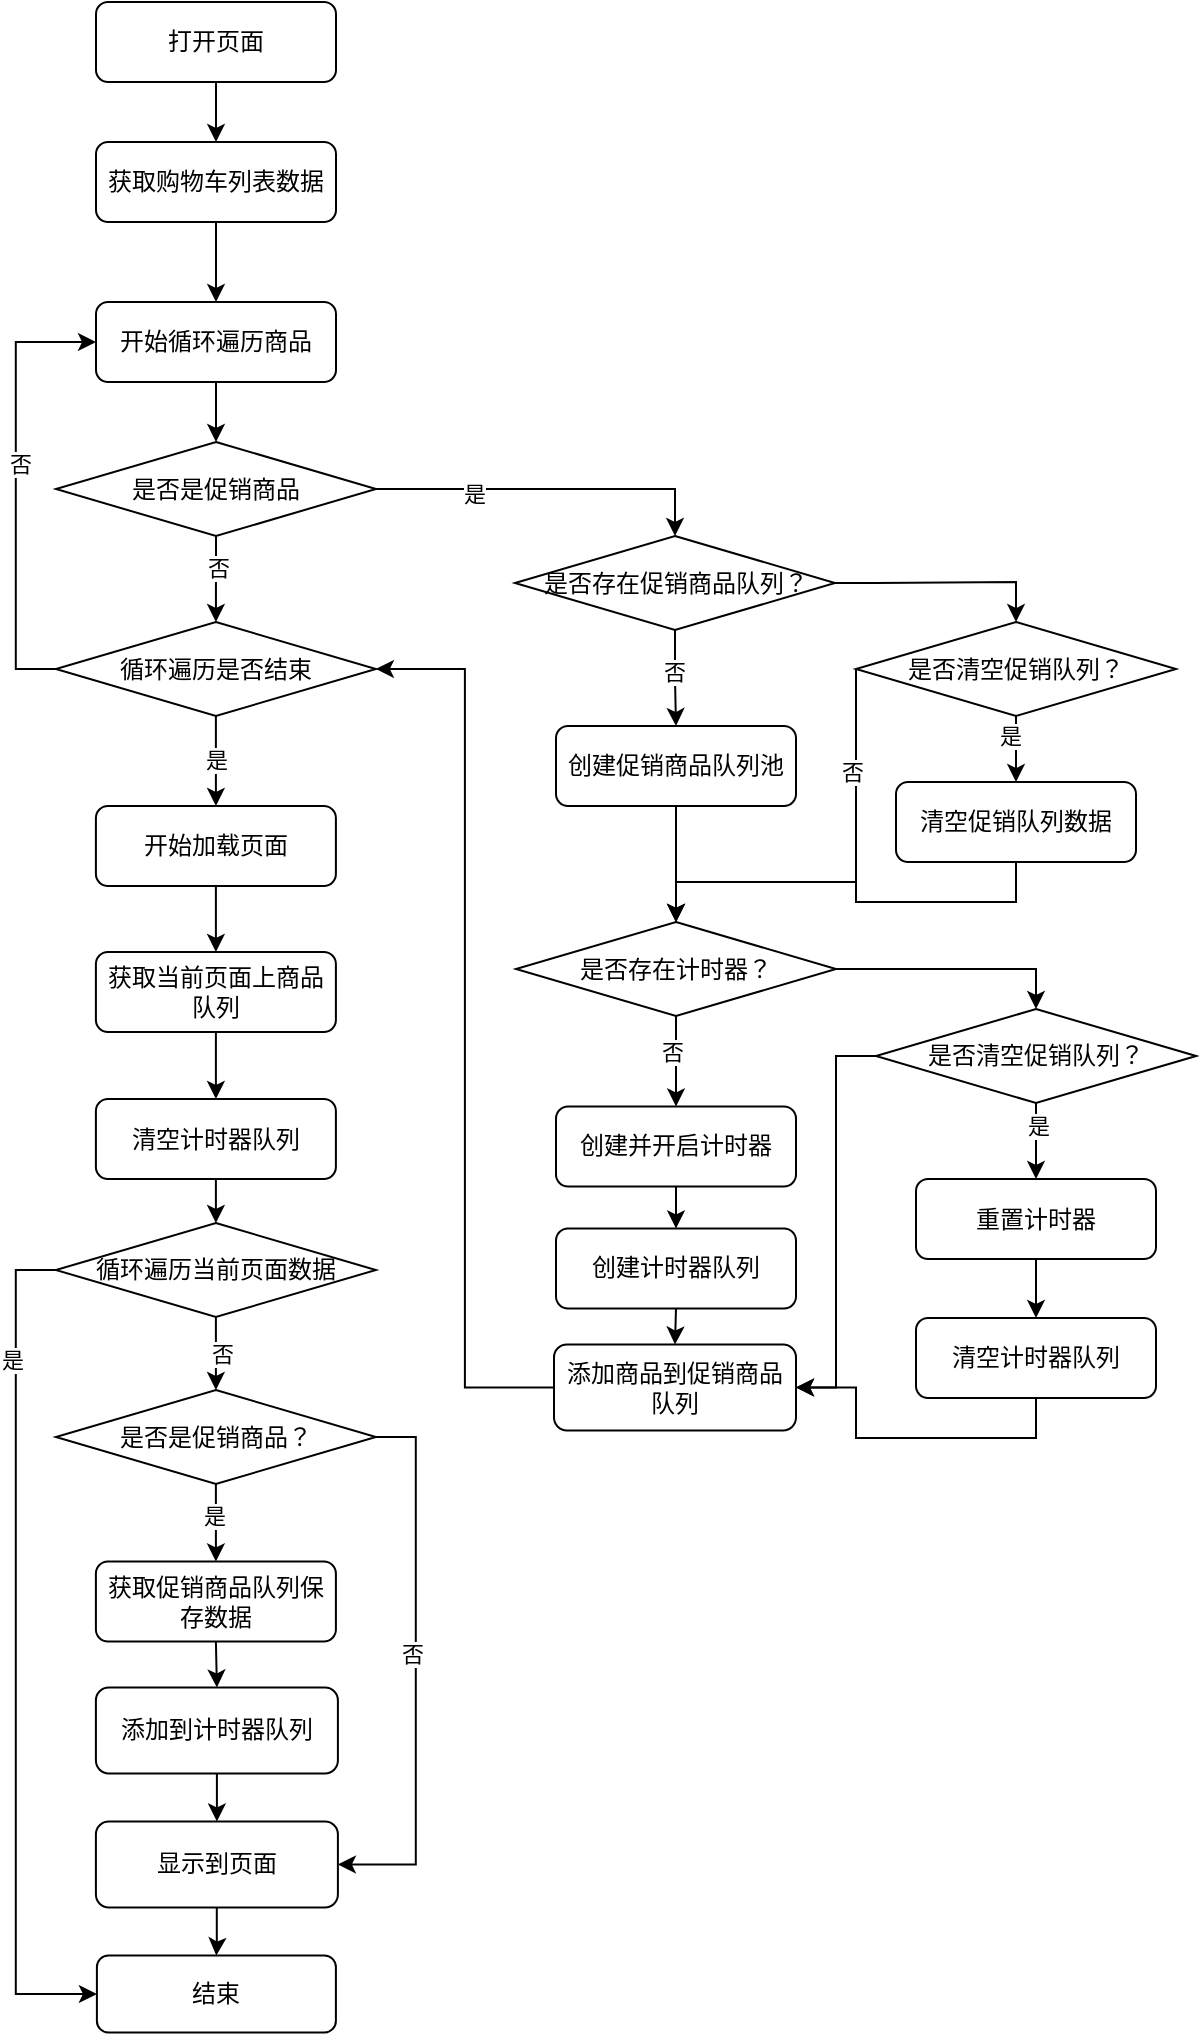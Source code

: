 <mxfile version="24.8.3">
  <diagram name="第 1 页" id="R6g4_k_lo_HqXa_tKg9e">
    <mxGraphModel dx="1242" dy="1925" grid="1" gridSize="10" guides="1" tooltips="1" connect="1" arrows="1" fold="1" page="1" pageScale="1" pageWidth="827" pageHeight="1169" math="0" shadow="0">
      <root>
        <mxCell id="0" />
        <mxCell id="1" parent="0" />
        <mxCell id="FPhpKPtuI8EvFTrIbxDG-2" style="edgeStyle=orthogonalEdgeStyle;rounded=0;orthogonalLoop=1;jettySize=auto;html=1;exitX=0.5;exitY=1;exitDx=0;exitDy=0;entryX=0.5;entryY=0;entryDx=0;entryDy=0;" parent="1" source="IqsxcXfb04PyP9Ou5wMe-1" target="FPhpKPtuI8EvFTrIbxDG-1" edge="1">
          <mxGeometry relative="1" as="geometry" />
        </mxCell>
        <mxCell id="IqsxcXfb04PyP9Ou5wMe-1" value="打开页面" style="rounded=1;whiteSpace=wrap;html=1;" parent="1" vertex="1">
          <mxGeometry x="320" y="-210" width="120" height="40" as="geometry" />
        </mxCell>
        <mxCell id="hnkRWAMvvyc26GEdg2sQ-3" style="edgeStyle=orthogonalEdgeStyle;rounded=0;orthogonalLoop=1;jettySize=auto;html=1;exitX=0.5;exitY=1;exitDx=0;exitDy=0;entryX=0.5;entryY=0;entryDx=0;entryDy=0;" edge="1" parent="1" source="IqsxcXfb04PyP9Ou5wMe-4" target="hnkRWAMvvyc26GEdg2sQ-1">
          <mxGeometry relative="1" as="geometry" />
        </mxCell>
        <mxCell id="IqsxcXfb04PyP9Ou5wMe-4" value="开始循环遍历商品" style="rounded=1;whiteSpace=wrap;html=1;" parent="1" vertex="1">
          <mxGeometry x="320" y="-60" width="120" height="40" as="geometry" />
        </mxCell>
        <mxCell id="hnkRWAMvvyc26GEdg2sQ-66" style="edgeStyle=orthogonalEdgeStyle;rounded=0;orthogonalLoop=1;jettySize=auto;html=1;exitX=0;exitY=0.5;exitDx=0;exitDy=0;entryX=1;entryY=0.5;entryDx=0;entryDy=0;" edge="1" parent="1" source="IqsxcXfb04PyP9Ou5wMe-25" target="FPhpKPtuI8EvFTrIbxDG-35">
          <mxGeometry relative="1" as="geometry" />
        </mxCell>
        <mxCell id="IqsxcXfb04PyP9Ou5wMe-25" value="添加商品到促销商品队列" style="rounded=1;whiteSpace=wrap;html=1;" parent="1" vertex="1">
          <mxGeometry x="549" y="461.25" width="121" height="43" as="geometry" />
        </mxCell>
        <mxCell id="FPhpKPtuI8EvFTrIbxDG-58" style="edgeStyle=orthogonalEdgeStyle;rounded=0;orthogonalLoop=1;jettySize=auto;html=1;exitX=0.5;exitY=1;exitDx=0;exitDy=0;" parent="1" source="IqsxcXfb04PyP9Ou5wMe-28" target="FPhpKPtuI8EvFTrIbxDG-57" edge="1">
          <mxGeometry relative="1" as="geometry" />
        </mxCell>
        <mxCell id="IqsxcXfb04PyP9Ou5wMe-28" value="重置计时器" style="rounded=1;whiteSpace=wrap;html=1;" parent="1" vertex="1">
          <mxGeometry x="730" y="378.5" width="120" height="40" as="geometry" />
        </mxCell>
        <mxCell id="hnkRWAMvvyc26GEdg2sQ-2" style="edgeStyle=orthogonalEdgeStyle;rounded=0;orthogonalLoop=1;jettySize=auto;html=1;exitX=0.5;exitY=1;exitDx=0;exitDy=0;" edge="1" parent="1" source="FPhpKPtuI8EvFTrIbxDG-1" target="IqsxcXfb04PyP9Ou5wMe-4">
          <mxGeometry relative="1" as="geometry" />
        </mxCell>
        <mxCell id="FPhpKPtuI8EvFTrIbxDG-1" value="获取购物车列表数据" style="rounded=1;whiteSpace=wrap;html=1;" parent="1" vertex="1">
          <mxGeometry x="320" y="-140" width="120" height="40" as="geometry" />
        </mxCell>
        <mxCell id="hnkRWAMvvyc26GEdg2sQ-38" style="edgeStyle=orthogonalEdgeStyle;rounded=0;orthogonalLoop=1;jettySize=auto;html=1;exitX=0.5;exitY=1;exitDx=0;exitDy=0;entryX=0.5;entryY=0;entryDx=0;entryDy=0;" edge="1" parent="1" source="FPhpKPtuI8EvFTrIbxDG-7" target="hnkRWAMvvyc26GEdg2sQ-37">
          <mxGeometry relative="1" as="geometry" />
        </mxCell>
        <mxCell id="hnkRWAMvvyc26GEdg2sQ-39" value="否" style="edgeLabel;html=1;align=center;verticalAlign=middle;resizable=0;points=[];" vertex="1" connectable="0" parent="hnkRWAMvvyc26GEdg2sQ-38">
          <mxGeometry x="-0.161" y="-1" relative="1" as="geometry">
            <mxPoint as="offset" />
          </mxGeometry>
        </mxCell>
        <mxCell id="hnkRWAMvvyc26GEdg2sQ-76" style="edgeStyle=orthogonalEdgeStyle;rounded=0;orthogonalLoop=1;jettySize=auto;html=1;exitX=1;exitY=0.5;exitDx=0;exitDy=0;entryX=0.5;entryY=0;entryDx=0;entryDy=0;" edge="1" parent="1" source="FPhpKPtuI8EvFTrIbxDG-7" target="hnkRWAMvvyc26GEdg2sQ-75">
          <mxGeometry relative="1" as="geometry" />
        </mxCell>
        <mxCell id="FPhpKPtuI8EvFTrIbxDG-7" value="是否存在促销商品队列？" style="rhombus;whiteSpace=wrap;html=1;" parent="1" vertex="1">
          <mxGeometry x="529.5" y="57" width="160" height="47" as="geometry" />
        </mxCell>
        <mxCell id="FPhpKPtuI8EvFTrIbxDG-21" style="edgeStyle=orthogonalEdgeStyle;rounded=0;orthogonalLoop=1;jettySize=auto;html=1;exitX=0.5;exitY=1;exitDx=0;exitDy=0;entryX=0.5;entryY=0;entryDx=0;entryDy=0;" parent="1" source="FPhpKPtuI8EvFTrIbxDG-8" target="FPhpKPtuI8EvFTrIbxDG-18" edge="1">
          <mxGeometry relative="1" as="geometry" />
        </mxCell>
        <mxCell id="FPhpKPtuI8EvFTrIbxDG-22" value="否" style="edgeLabel;html=1;align=center;verticalAlign=middle;resizable=0;points=[];" parent="FPhpKPtuI8EvFTrIbxDG-21" vertex="1" connectable="0">
          <mxGeometry x="-0.209" y="-2" relative="1" as="geometry">
            <mxPoint as="offset" />
          </mxGeometry>
        </mxCell>
        <mxCell id="hnkRWAMvvyc26GEdg2sQ-87" style="edgeStyle=orthogonalEdgeStyle;rounded=0;orthogonalLoop=1;jettySize=auto;html=1;exitX=1;exitY=0.5;exitDx=0;exitDy=0;entryX=0.5;entryY=0;entryDx=0;entryDy=0;" edge="1" parent="1" source="FPhpKPtuI8EvFTrIbxDG-8" target="hnkRWAMvvyc26GEdg2sQ-86">
          <mxGeometry relative="1" as="geometry" />
        </mxCell>
        <mxCell id="FPhpKPtuI8EvFTrIbxDG-8" value="是否存在计时器？" style="rhombus;whiteSpace=wrap;html=1;" parent="1" vertex="1">
          <mxGeometry x="530" y="250" width="160" height="47" as="geometry" />
        </mxCell>
        <mxCell id="hnkRWAMvvyc26GEdg2sQ-70" style="edgeStyle=orthogonalEdgeStyle;rounded=0;orthogonalLoop=1;jettySize=auto;html=1;exitX=0.5;exitY=1;exitDx=0;exitDy=0;" edge="1" parent="1" source="FPhpKPtuI8EvFTrIbxDG-18" target="hnkRWAMvvyc26GEdg2sQ-67">
          <mxGeometry relative="1" as="geometry" />
        </mxCell>
        <mxCell id="FPhpKPtuI8EvFTrIbxDG-18" value="创建并开启计时器" style="rounded=1;whiteSpace=wrap;html=1;" parent="1" vertex="1">
          <mxGeometry x="550" y="342.25" width="120" height="40" as="geometry" />
        </mxCell>
        <mxCell id="FPhpKPtuI8EvFTrIbxDG-72" style="edgeStyle=orthogonalEdgeStyle;rounded=0;orthogonalLoop=1;jettySize=auto;html=1;exitX=0.5;exitY=1;exitDx=0;exitDy=0;entryX=0.5;entryY=0;entryDx=0;entryDy=0;" parent="1" source="FPhpKPtuI8EvFTrIbxDG-35" target="FPhpKPtuI8EvFTrIbxDG-46" edge="1">
          <mxGeometry relative="1" as="geometry" />
        </mxCell>
        <mxCell id="FPhpKPtuI8EvFTrIbxDG-73" value="是" style="edgeLabel;html=1;align=center;verticalAlign=middle;resizable=0;points=[];" parent="FPhpKPtuI8EvFTrIbxDG-72" vertex="1" connectable="0">
          <mxGeometry x="-0.023" relative="1" as="geometry">
            <mxPoint as="offset" />
          </mxGeometry>
        </mxCell>
        <mxCell id="hnkRWAMvvyc26GEdg2sQ-64" style="edgeStyle=orthogonalEdgeStyle;rounded=0;orthogonalLoop=1;jettySize=auto;html=1;exitX=0;exitY=0.5;exitDx=0;exitDy=0;entryX=0;entryY=0.5;entryDx=0;entryDy=0;" edge="1" parent="1" source="FPhpKPtuI8EvFTrIbxDG-35" target="IqsxcXfb04PyP9Ou5wMe-4">
          <mxGeometry relative="1" as="geometry" />
        </mxCell>
        <mxCell id="hnkRWAMvvyc26GEdg2sQ-65" value="否" style="edgeLabel;html=1;align=center;verticalAlign=middle;resizable=0;points=[];" vertex="1" connectable="0" parent="hnkRWAMvvyc26GEdg2sQ-64">
          <mxGeometry x="0.096" y="-2" relative="1" as="geometry">
            <mxPoint as="offset" />
          </mxGeometry>
        </mxCell>
        <mxCell id="FPhpKPtuI8EvFTrIbxDG-35" value="循环遍历是否结束" style="rhombus;whiteSpace=wrap;html=1;" parent="1" vertex="1">
          <mxGeometry x="299.95" y="100" width="160" height="47" as="geometry" />
        </mxCell>
        <mxCell id="FPhpKPtuI8EvFTrIbxDG-51" style="edgeStyle=orthogonalEdgeStyle;rounded=0;orthogonalLoop=1;jettySize=auto;html=1;exitX=0.5;exitY=1;exitDx=0;exitDy=0;entryX=0.5;entryY=0;entryDx=0;entryDy=0;" parent="1" source="FPhpKPtuI8EvFTrIbxDG-46" target="FPhpKPtuI8EvFTrIbxDG-50" edge="1">
          <mxGeometry relative="1" as="geometry" />
        </mxCell>
        <mxCell id="FPhpKPtuI8EvFTrIbxDG-46" value="开始加载页面" style="rounded=1;whiteSpace=wrap;html=1;" parent="1" vertex="1">
          <mxGeometry x="319.95" y="192" width="120" height="40" as="geometry" />
        </mxCell>
        <mxCell id="FPhpKPtuI8EvFTrIbxDG-61" style="edgeStyle=orthogonalEdgeStyle;rounded=0;orthogonalLoop=1;jettySize=auto;html=1;exitX=0.5;exitY=1;exitDx=0;exitDy=0;entryX=0.5;entryY=0;entryDx=0;entryDy=0;" parent="1" source="FPhpKPtuI8EvFTrIbxDG-50" target="FPhpKPtuI8EvFTrIbxDG-60" edge="1">
          <mxGeometry relative="1" as="geometry" />
        </mxCell>
        <mxCell id="FPhpKPtuI8EvFTrIbxDG-50" value="获取当前页面上商品队列" style="rounded=1;whiteSpace=wrap;html=1;" parent="1" vertex="1">
          <mxGeometry x="319.95" y="265" width="120" height="40" as="geometry" />
        </mxCell>
        <mxCell id="FPhpKPtuI8EvFTrIbxDG-55" style="edgeStyle=orthogonalEdgeStyle;rounded=0;orthogonalLoop=1;jettySize=auto;html=1;exitX=0.5;exitY=1;exitDx=0;exitDy=0;entryX=0.5;entryY=0;entryDx=0;entryDy=0;" parent="1" source="FPhpKPtuI8EvFTrIbxDG-52" target="FPhpKPtuI8EvFTrIbxDG-54" edge="1">
          <mxGeometry relative="1" as="geometry" />
        </mxCell>
        <mxCell id="hnkRWAMvvyc26GEdg2sQ-35" value="是" style="edgeLabel;html=1;align=center;verticalAlign=middle;resizable=0;points=[];" vertex="1" connectable="0" parent="FPhpKPtuI8EvFTrIbxDG-55">
          <mxGeometry x="-0.17" y="-1" relative="1" as="geometry">
            <mxPoint as="offset" />
          </mxGeometry>
        </mxCell>
        <mxCell id="FPhpKPtuI8EvFTrIbxDG-68" style="edgeStyle=orthogonalEdgeStyle;rounded=0;orthogonalLoop=1;jettySize=auto;html=1;exitX=1;exitY=0.5;exitDx=0;exitDy=0;entryX=1;entryY=0.5;entryDx=0;entryDy=0;" parent="1" source="FPhpKPtuI8EvFTrIbxDG-52" target="FPhpKPtuI8EvFTrIbxDG-65" edge="1">
          <mxGeometry relative="1" as="geometry" />
        </mxCell>
        <mxCell id="FPhpKPtuI8EvFTrIbxDG-69" value="否" style="edgeLabel;html=1;align=center;verticalAlign=middle;resizable=0;points=[];" parent="FPhpKPtuI8EvFTrIbxDG-68" vertex="1" connectable="0">
          <mxGeometry x="-0.062" y="-2" relative="1" as="geometry">
            <mxPoint as="offset" />
          </mxGeometry>
        </mxCell>
        <mxCell id="FPhpKPtuI8EvFTrIbxDG-52" value="是否是促销商品？" style="rhombus;whiteSpace=wrap;html=1;" parent="1" vertex="1">
          <mxGeometry x="299.95" y="484" width="160" height="47" as="geometry" />
        </mxCell>
        <mxCell id="FPhpKPtuI8EvFTrIbxDG-63" style="edgeStyle=orthogonalEdgeStyle;rounded=0;orthogonalLoop=1;jettySize=auto;html=1;exitX=0.5;exitY=1;exitDx=0;exitDy=0;entryX=0.5;entryY=0;entryDx=0;entryDy=0;" parent="1" source="FPhpKPtuI8EvFTrIbxDG-54" target="FPhpKPtuI8EvFTrIbxDG-56" edge="1">
          <mxGeometry relative="1" as="geometry" />
        </mxCell>
        <mxCell id="FPhpKPtuI8EvFTrIbxDG-54" value="获取促销商品队列保存数据" style="rounded=1;whiteSpace=wrap;html=1;" parent="1" vertex="1">
          <mxGeometry x="319.95" y="569.75" width="120" height="40" as="geometry" />
        </mxCell>
        <mxCell id="FPhpKPtuI8EvFTrIbxDG-66" style="edgeStyle=orthogonalEdgeStyle;rounded=0;orthogonalLoop=1;jettySize=auto;html=1;exitX=0.5;exitY=1;exitDx=0;exitDy=0;entryX=0.5;entryY=0;entryDx=0;entryDy=0;" parent="1" source="FPhpKPtuI8EvFTrIbxDG-56" target="FPhpKPtuI8EvFTrIbxDG-65" edge="1">
          <mxGeometry relative="1" as="geometry" />
        </mxCell>
        <mxCell id="FPhpKPtuI8EvFTrIbxDG-56" value="&lt;div&gt;添加到计时器队列&lt;/div&gt;" style="rounded=1;whiteSpace=wrap;html=1;" parent="1" vertex="1">
          <mxGeometry x="319.95" y="632.75" width="121" height="43" as="geometry" />
        </mxCell>
        <mxCell id="FPhpKPtuI8EvFTrIbxDG-59" style="edgeStyle=orthogonalEdgeStyle;rounded=0;orthogonalLoop=1;jettySize=auto;html=1;exitX=0.5;exitY=1;exitDx=0;exitDy=0;entryX=1;entryY=0.5;entryDx=0;entryDy=0;" parent="1" source="FPhpKPtuI8EvFTrIbxDG-57" target="IqsxcXfb04PyP9Ou5wMe-25" edge="1">
          <mxGeometry relative="1" as="geometry" />
        </mxCell>
        <mxCell id="FPhpKPtuI8EvFTrIbxDG-57" value="清空计时器队列" style="rounded=1;whiteSpace=wrap;html=1;" parent="1" vertex="1">
          <mxGeometry x="730" y="448" width="120" height="40" as="geometry" />
        </mxCell>
        <mxCell id="FPhpKPtuI8EvFTrIbxDG-87" style="edgeStyle=orthogonalEdgeStyle;rounded=0;orthogonalLoop=1;jettySize=auto;html=1;exitX=0.5;exitY=1;exitDx=0;exitDy=0;entryX=0.5;entryY=0;entryDx=0;entryDy=0;" parent="1" source="FPhpKPtuI8EvFTrIbxDG-60" target="FPhpKPtuI8EvFTrIbxDG-86" edge="1">
          <mxGeometry relative="1" as="geometry" />
        </mxCell>
        <mxCell id="FPhpKPtuI8EvFTrIbxDG-60" value="清空计时器队列" style="rounded=1;whiteSpace=wrap;html=1;" parent="1" vertex="1">
          <mxGeometry x="319.95" y="338.5" width="120" height="40" as="geometry" />
        </mxCell>
        <mxCell id="FPhpKPtuI8EvFTrIbxDG-71" value="" style="edgeStyle=orthogonalEdgeStyle;rounded=0;orthogonalLoop=1;jettySize=auto;html=1;" parent="1" source="FPhpKPtuI8EvFTrIbxDG-65" target="FPhpKPtuI8EvFTrIbxDG-70" edge="1">
          <mxGeometry relative="1" as="geometry" />
        </mxCell>
        <mxCell id="FPhpKPtuI8EvFTrIbxDG-65" value="显示到页面" style="rounded=1;whiteSpace=wrap;html=1;" parent="1" vertex="1">
          <mxGeometry x="319.95" y="699.75" width="121" height="43" as="geometry" />
        </mxCell>
        <mxCell id="FPhpKPtuI8EvFTrIbxDG-70" value="结束" style="whiteSpace=wrap;html=1;rounded=1;" parent="1" vertex="1">
          <mxGeometry x="320.45" y="766.75" width="119.5" height="38.5" as="geometry" />
        </mxCell>
        <mxCell id="FPhpKPtuI8EvFTrIbxDG-89" style="edgeStyle=orthogonalEdgeStyle;rounded=0;orthogonalLoop=1;jettySize=auto;html=1;exitX=0.5;exitY=1;exitDx=0;exitDy=0;entryX=0.5;entryY=0;entryDx=0;entryDy=0;" parent="1" source="FPhpKPtuI8EvFTrIbxDG-86" target="FPhpKPtuI8EvFTrIbxDG-52" edge="1">
          <mxGeometry relative="1" as="geometry" />
        </mxCell>
        <mxCell id="FPhpKPtuI8EvFTrIbxDG-90" value="否" style="edgeLabel;html=1;align=center;verticalAlign=middle;resizable=0;points=[];" parent="FPhpKPtuI8EvFTrIbxDG-89" vertex="1" connectable="0">
          <mxGeometry x="0.015" y="3" relative="1" as="geometry">
            <mxPoint as="offset" />
          </mxGeometry>
        </mxCell>
        <mxCell id="FPhpKPtuI8EvFTrIbxDG-91" style="edgeStyle=orthogonalEdgeStyle;rounded=0;orthogonalLoop=1;jettySize=auto;html=1;exitX=0;exitY=0.5;exitDx=0;exitDy=0;entryX=0;entryY=0.5;entryDx=0;entryDy=0;" parent="1" source="FPhpKPtuI8EvFTrIbxDG-86" target="FPhpKPtuI8EvFTrIbxDG-70" edge="1">
          <mxGeometry relative="1" as="geometry" />
        </mxCell>
        <mxCell id="FPhpKPtuI8EvFTrIbxDG-92" value="是" style="edgeLabel;html=1;align=center;verticalAlign=middle;resizable=0;points=[];" parent="FPhpKPtuI8EvFTrIbxDG-91" vertex="1" connectable="0">
          <mxGeometry x="-0.692" y="-2" relative="1" as="geometry">
            <mxPoint as="offset" />
          </mxGeometry>
        </mxCell>
        <mxCell id="FPhpKPtuI8EvFTrIbxDG-86" value="循环遍历当前页面数据" style="rhombus;whiteSpace=wrap;html=1;" parent="1" vertex="1">
          <mxGeometry x="299.95" y="400.5" width="160" height="47" as="geometry" />
        </mxCell>
        <mxCell id="hnkRWAMvvyc26GEdg2sQ-62" style="edgeStyle=orthogonalEdgeStyle;rounded=0;orthogonalLoop=1;jettySize=auto;html=1;exitX=0.5;exitY=1;exitDx=0;exitDy=0;entryX=0.5;entryY=0;entryDx=0;entryDy=0;" edge="1" parent="1" source="hnkRWAMvvyc26GEdg2sQ-1" target="FPhpKPtuI8EvFTrIbxDG-35">
          <mxGeometry relative="1" as="geometry" />
        </mxCell>
        <mxCell id="hnkRWAMvvyc26GEdg2sQ-63" value="否" style="edgeLabel;html=1;align=center;verticalAlign=middle;resizable=0;points=[];" vertex="1" connectable="0" parent="hnkRWAMvvyc26GEdg2sQ-62">
          <mxGeometry x="-0.256" y="1" relative="1" as="geometry">
            <mxPoint as="offset" />
          </mxGeometry>
        </mxCell>
        <mxCell id="hnkRWAMvvyc26GEdg2sQ-73" style="edgeStyle=orthogonalEdgeStyle;rounded=0;orthogonalLoop=1;jettySize=auto;html=1;exitX=1;exitY=0.5;exitDx=0;exitDy=0;entryX=0.5;entryY=0;entryDx=0;entryDy=0;" edge="1" parent="1" source="hnkRWAMvvyc26GEdg2sQ-1" target="FPhpKPtuI8EvFTrIbxDG-7">
          <mxGeometry relative="1" as="geometry" />
        </mxCell>
        <mxCell id="hnkRWAMvvyc26GEdg2sQ-74" value="是" style="edgeLabel;html=1;align=center;verticalAlign=middle;resizable=0;points=[];" vertex="1" connectable="0" parent="hnkRWAMvvyc26GEdg2sQ-73">
          <mxGeometry x="-0.44" y="-1" relative="1" as="geometry">
            <mxPoint y="1" as="offset" />
          </mxGeometry>
        </mxCell>
        <mxCell id="hnkRWAMvvyc26GEdg2sQ-1" value="是否是促销商品" style="rhombus;whiteSpace=wrap;html=1;" vertex="1" parent="1">
          <mxGeometry x="300" y="10" width="160" height="47" as="geometry" />
        </mxCell>
        <mxCell id="hnkRWAMvvyc26GEdg2sQ-51" style="edgeStyle=orthogonalEdgeStyle;rounded=0;orthogonalLoop=1;jettySize=auto;html=1;exitX=0.5;exitY=1;exitDx=0;exitDy=0;entryX=0.5;entryY=0;entryDx=0;entryDy=0;" edge="1" parent="1" source="hnkRWAMvvyc26GEdg2sQ-37" target="FPhpKPtuI8EvFTrIbxDG-8">
          <mxGeometry relative="1" as="geometry" />
        </mxCell>
        <mxCell id="hnkRWAMvvyc26GEdg2sQ-37" value="创建促销商品队列池" style="rounded=1;whiteSpace=wrap;html=1;" vertex="1" parent="1">
          <mxGeometry x="550" y="152" width="120" height="40" as="geometry" />
        </mxCell>
        <mxCell id="hnkRWAMvvyc26GEdg2sQ-71" style="edgeStyle=orthogonalEdgeStyle;rounded=0;orthogonalLoop=1;jettySize=auto;html=1;exitX=0.5;exitY=1;exitDx=0;exitDy=0;entryX=0.5;entryY=0;entryDx=0;entryDy=0;" edge="1" parent="1" source="hnkRWAMvvyc26GEdg2sQ-67" target="IqsxcXfb04PyP9Ou5wMe-25">
          <mxGeometry relative="1" as="geometry" />
        </mxCell>
        <mxCell id="hnkRWAMvvyc26GEdg2sQ-67" value="创建计时器队列" style="rounded=1;whiteSpace=wrap;html=1;" vertex="1" parent="1">
          <mxGeometry x="550" y="403.25" width="120" height="40" as="geometry" />
        </mxCell>
        <mxCell id="hnkRWAMvvyc26GEdg2sQ-81" style="edgeStyle=orthogonalEdgeStyle;rounded=0;orthogonalLoop=1;jettySize=auto;html=1;exitX=0;exitY=0.5;exitDx=0;exitDy=0;entryX=0.5;entryY=0;entryDx=0;entryDy=0;" edge="1" parent="1" source="hnkRWAMvvyc26GEdg2sQ-75" target="FPhpKPtuI8EvFTrIbxDG-8">
          <mxGeometry relative="1" as="geometry">
            <Array as="points">
              <mxPoint x="700" y="230" />
              <mxPoint x="610" y="230" />
            </Array>
          </mxGeometry>
        </mxCell>
        <mxCell id="hnkRWAMvvyc26GEdg2sQ-84" value="否" style="edgeLabel;html=1;align=center;verticalAlign=middle;resizable=0;points=[];" vertex="1" connectable="0" parent="hnkRWAMvvyc26GEdg2sQ-81">
          <mxGeometry x="-0.538" y="-2" relative="1" as="geometry">
            <mxPoint y="1" as="offset" />
          </mxGeometry>
        </mxCell>
        <mxCell id="hnkRWAMvvyc26GEdg2sQ-83" style="edgeStyle=orthogonalEdgeStyle;rounded=0;orthogonalLoop=1;jettySize=auto;html=1;exitX=0.5;exitY=1;exitDx=0;exitDy=0;entryX=0.5;entryY=0;entryDx=0;entryDy=0;" edge="1" parent="1" source="hnkRWAMvvyc26GEdg2sQ-75" target="hnkRWAMvvyc26GEdg2sQ-79">
          <mxGeometry relative="1" as="geometry" />
        </mxCell>
        <mxCell id="hnkRWAMvvyc26GEdg2sQ-85" value="是" style="edgeLabel;html=1;align=center;verticalAlign=middle;resizable=0;points=[];" vertex="1" connectable="0" parent="hnkRWAMvvyc26GEdg2sQ-83">
          <mxGeometry x="-0.429" y="-3" relative="1" as="geometry">
            <mxPoint as="offset" />
          </mxGeometry>
        </mxCell>
        <mxCell id="hnkRWAMvvyc26GEdg2sQ-75" value="是否清空促销队列？" style="rhombus;whiteSpace=wrap;html=1;" vertex="1" parent="1">
          <mxGeometry x="700" y="100" width="160" height="47" as="geometry" />
        </mxCell>
        <mxCell id="hnkRWAMvvyc26GEdg2sQ-82" style="edgeStyle=orthogonalEdgeStyle;rounded=0;orthogonalLoop=1;jettySize=auto;html=1;exitX=0.5;exitY=1;exitDx=0;exitDy=0;entryX=0.5;entryY=0;entryDx=0;entryDy=0;" edge="1" parent="1" source="hnkRWAMvvyc26GEdg2sQ-79" target="FPhpKPtuI8EvFTrIbxDG-8">
          <mxGeometry relative="1" as="geometry" />
        </mxCell>
        <mxCell id="hnkRWAMvvyc26GEdg2sQ-79" value="清空促销队列数据" style="rounded=1;whiteSpace=wrap;html=1;" vertex="1" parent="1">
          <mxGeometry x="720" y="180" width="120" height="40" as="geometry" />
        </mxCell>
        <mxCell id="hnkRWAMvvyc26GEdg2sQ-88" style="edgeStyle=orthogonalEdgeStyle;rounded=0;orthogonalLoop=1;jettySize=auto;html=1;exitX=0.5;exitY=1;exitDx=0;exitDy=0;entryX=0.5;entryY=0;entryDx=0;entryDy=0;" edge="1" parent="1" source="hnkRWAMvvyc26GEdg2sQ-86" target="IqsxcXfb04PyP9Ou5wMe-28">
          <mxGeometry relative="1" as="geometry" />
        </mxCell>
        <mxCell id="hnkRWAMvvyc26GEdg2sQ-89" value="是" style="edgeLabel;html=1;align=center;verticalAlign=middle;resizable=0;points=[];" vertex="1" connectable="0" parent="hnkRWAMvvyc26GEdg2sQ-88">
          <mxGeometry x="-0.394" y="1" relative="1" as="geometry">
            <mxPoint as="offset" />
          </mxGeometry>
        </mxCell>
        <mxCell id="hnkRWAMvvyc26GEdg2sQ-90" style="edgeStyle=orthogonalEdgeStyle;rounded=0;orthogonalLoop=1;jettySize=auto;html=1;exitX=0;exitY=0.5;exitDx=0;exitDy=0;entryX=1;entryY=0.5;entryDx=0;entryDy=0;" edge="1" parent="1" source="hnkRWAMvvyc26GEdg2sQ-86" target="IqsxcXfb04PyP9Ou5wMe-25">
          <mxGeometry relative="1" as="geometry" />
        </mxCell>
        <mxCell id="hnkRWAMvvyc26GEdg2sQ-86" value="是否清空促销队列？" style="rhombus;whiteSpace=wrap;html=1;" vertex="1" parent="1">
          <mxGeometry x="710" y="293.5" width="160" height="47" as="geometry" />
        </mxCell>
      </root>
    </mxGraphModel>
  </diagram>
</mxfile>
